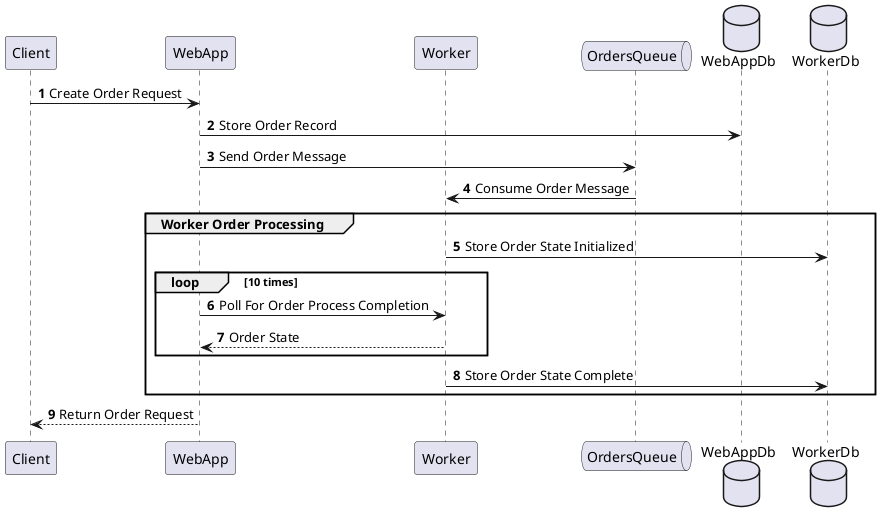 @startuml
'https://plantuml.com/sequence-diagram

autonumber

participant Client as c
participant WebApp as a
participant Worker as w

queue OrdersQueue as r
database WebAppDb as adb
database WorkerDb as wdb

c -> a: Create Order Request
a -> adb: Store Order Record
a -> r: Send Order Message
w <- r: Consume Order Message

group Worker Order Processing
    w -> wdb: Store Order State Initialized
    loop 10 times
        a -> w: Poll For Order Process Completion
        a <-- w: Order State
    end
    w -> wdb: Store Order State Complete
end

c <-- a: Return Order Request

@enduml
